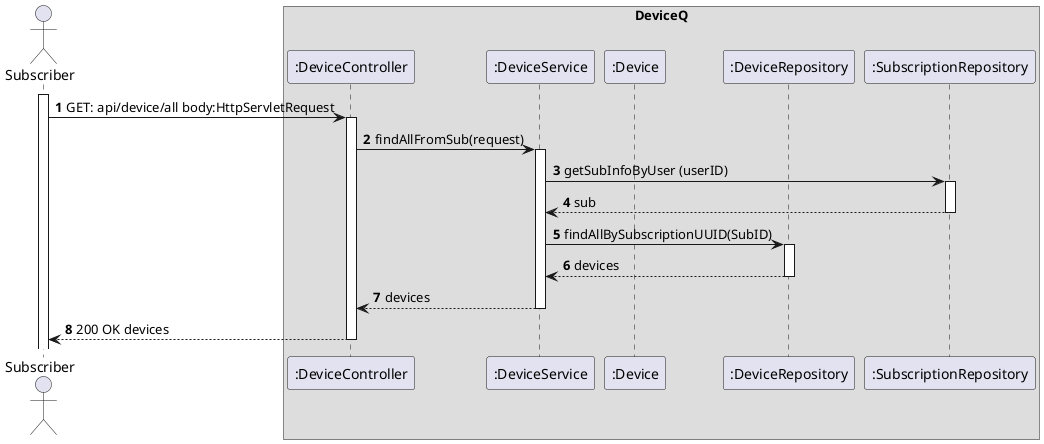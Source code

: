 @startuml
'https://plantuml.com/sequence-diagram
autoactivate on
autonumber

actor "Subscriber" as Subscriber

box "DeviceQ"
    participant ":DeviceController" as Ctrl
    participant ":DeviceService" as Service
    participant ":Device" as Device
    participant ":DeviceRepository" as Repo
    participant ":SubscriptionRepository" as subRepo
end box

activate Subscriber


        Subscriber -> Ctrl: GET: api/device/all body:HttpServletRequest
        Ctrl -> Service: findAllFromSub(request)


        Service -> subRepo:getSubInfoByUser (userID)
        subRepo --> Service: sub

        Service -> Repo: findAllBySubscriptionUUID(SubID)
        Repo --> Service: devices
        Service-->Ctrl: devices
        Ctrl --> Subscriber: 200 OK devices

@enduml